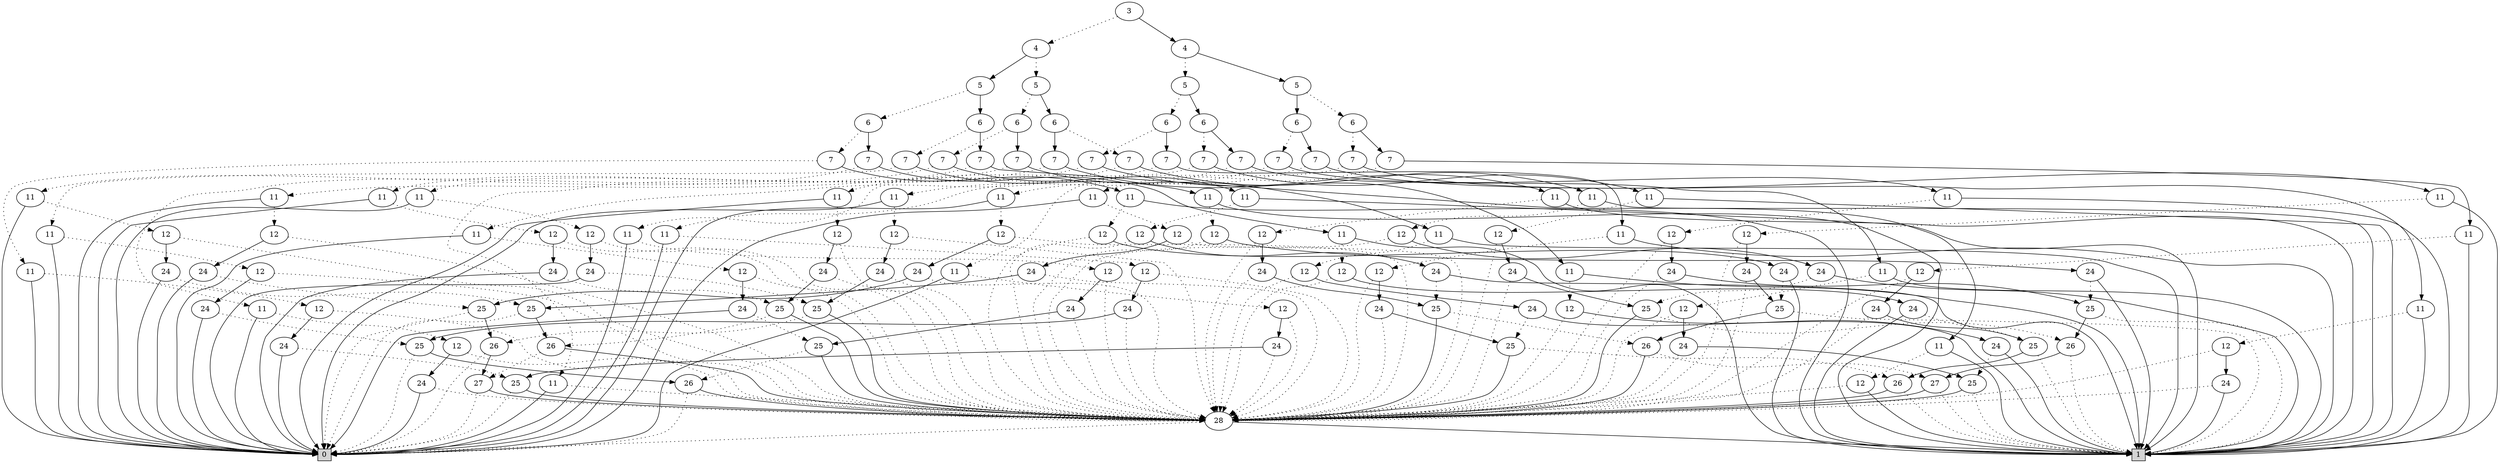 digraph G {
0 [shape=box, label="0", style=filled, shape=box, height=0.3, width=0.3];
1 [shape=box, label="1", style=filled, shape=box, height=0.3, width=0.3];
10503 [label="3"];
10503 -> 10463 [style=dotted];
10503 -> 10502 [style=filled];
10463 [label="4"];
10463 -> 10441 [style=dotted];
10463 -> 10462 [style=filled];
10441 [label="5"];
10441 -> 10428 [style=dotted];
10441 -> 10440 [style=filled];
10428 [label="6"];
10428 -> 10421 [style=dotted];
10428 -> 10427 [style=filled];
10421 [label="7"];
10421 -> 9124 [style=dotted];
10421 -> 10420 [style=filled];
9124 [label="11"];
9124 -> 9123 [style=dotted];
9124 -> 0 [style=filled];
9123 [label="12"];
9123 -> 58 [style=dotted];
9123 -> 9122 [style=filled];
58 [label="28"];
58 -> 0 [style=dotted];
58 -> 1 [style=filled];
9122 [label="24"];
9122 -> 58 [style=dotted];
9122 -> 0 [style=filled];
10420 [label="11"];
10420 -> 10419 [style=dotted];
10420 -> 1 [style=filled];
10419 [label="12"];
10419 -> 58 [style=dotted];
10419 -> 10418 [style=filled];
10418 [label="24"];
10418 -> 10417 [style=dotted];
10418 -> 1 [style=filled];
10417 [label="25"];
10417 -> 10416 [style=dotted];
10417 -> 58 [style=filled];
10416 [label="26"];
10416 -> 10415 [style=dotted];
10416 -> 58 [style=filled];
10415 [label="27"];
10415 -> 1 [style=dotted];
10415 -> 58 [style=filled];
10427 [label="7"];
10427 -> 9179 [style=dotted];
10427 -> 10426 [style=filled];
9179 [label="11"];
9179 -> 9178 [style=dotted];
9179 -> 0 [style=filled];
9178 [label="12"];
9178 -> 58 [style=dotted];
9178 -> 9177 [style=filled];
9177 [label="24"];
9177 -> 9176 [style=dotted];
9177 -> 0 [style=filled];
9176 [label="25"];
9176 -> 9175 [style=dotted];
9176 -> 58 [style=filled];
9175 [label="26"];
9175 -> 304 [style=dotted];
9175 -> 58 [style=filled];
304 [label="27"];
304 -> 0 [style=dotted];
304 -> 58 [style=filled];
10426 [label="11"];
10426 -> 10425 [style=dotted];
10426 -> 1 [style=filled];
10425 [label="12"];
10425 -> 58 [style=dotted];
10425 -> 10424 [style=filled];
10424 [label="24"];
10424 -> 10423 [style=dotted];
10424 -> 1 [style=filled];
10423 [label="25"];
10423 -> 10422 [style=dotted];
10423 -> 58 [style=filled];
10422 [label="26"];
10422 -> 1 [style=dotted];
10422 -> 58 [style=filled];
10440 [label="6"];
10440 -> 10434 [style=dotted];
10440 -> 10439 [style=filled];
10434 [label="7"];
10434 -> 9228 [style=dotted];
10434 -> 10433 [style=filled];
9228 [label="11"];
9228 -> 9227 [style=dotted];
9228 -> 0 [style=filled];
9227 [label="12"];
9227 -> 58 [style=dotted];
9227 -> 9226 [style=filled];
9226 [label="24"];
9226 -> 9225 [style=dotted];
9226 -> 0 [style=filled];
9225 [label="25"];
9225 -> 9224 [style=dotted];
9225 -> 58 [style=filled];
9224 [label="26"];
9224 -> 0 [style=dotted];
9224 -> 58 [style=filled];
10433 [label="11"];
10433 -> 10432 [style=dotted];
10433 -> 1 [style=filled];
10432 [label="12"];
10432 -> 58 [style=dotted];
10432 -> 10431 [style=filled];
10431 [label="24"];
10431 -> 10430 [style=dotted];
10431 -> 1 [style=filled];
10430 [label="25"];
10430 -> 10429 [style=dotted];
10430 -> 58 [style=filled];
10429 [label="26"];
10429 -> 1 [style=dotted];
10429 -> 10415 [style=filled];
10439 [label="7"];
10439 -> 9275 [style=dotted];
10439 -> 10438 [style=filled];
9275 [label="11"];
9275 -> 9274 [style=dotted];
9275 -> 0 [style=filled];
9274 [label="12"];
9274 -> 58 [style=dotted];
9274 -> 9273 [style=filled];
9273 [label="24"];
9273 -> 9272 [style=dotted];
9273 -> 0 [style=filled];
9272 [label="25"];
9272 -> 636 [style=dotted];
9272 -> 58 [style=filled];
636 [label="26"];
636 -> 0 [style=dotted];
636 -> 304 [style=filled];
10438 [label="11"];
10438 -> 10437 [style=dotted];
10438 -> 1 [style=filled];
10437 [label="12"];
10437 -> 58 [style=dotted];
10437 -> 10436 [style=filled];
10436 [label="24"];
10436 -> 10435 [style=dotted];
10436 -> 1 [style=filled];
10435 [label="25"];
10435 -> 1 [style=dotted];
10435 -> 58 [style=filled];
10462 [label="5"];
10462 -> 10452 [style=dotted];
10462 -> 10461 [style=filled];
10452 [label="6"];
10452 -> 10446 [style=dotted];
10452 -> 10451 [style=filled];
10446 [label="7"];
10446 -> 9317 [style=dotted];
10446 -> 10445 [style=filled];
9317 [label="11"];
9317 -> 9316 [style=dotted];
9317 -> 0 [style=filled];
9316 [label="12"];
9316 -> 58 [style=dotted];
9316 -> 9315 [style=filled];
9315 [label="24"];
9315 -> 9314 [style=dotted];
9315 -> 0 [style=filled];
9314 [label="25"];
9314 -> 0 [style=dotted];
9314 -> 58 [style=filled];
10445 [label="11"];
10445 -> 10444 [style=dotted];
10445 -> 1 [style=filled];
10444 [label="12"];
10444 -> 58 [style=dotted];
10444 -> 10443 [style=filled];
10443 [label="24"];
10443 -> 10442 [style=dotted];
10443 -> 1 [style=filled];
10442 [label="25"];
10442 -> 1 [style=dotted];
10442 -> 10416 [style=filled];
10451 [label="7"];
10451 -> 9357 [style=dotted];
10451 -> 10450 [style=filled];
9357 [label="11"];
9357 -> 9356 [style=dotted];
9357 -> 0 [style=filled];
9356 [label="12"];
9356 -> 58 [style=dotted];
9356 -> 9355 [style=filled];
9355 [label="24"];
9355 -> 9354 [style=dotted];
9355 -> 0 [style=filled];
9354 [label="25"];
9354 -> 0 [style=dotted];
9354 -> 9175 [style=filled];
10450 [label="11"];
10450 -> 10449 [style=dotted];
10450 -> 1 [style=filled];
10449 [label="12"];
10449 -> 58 [style=dotted];
10449 -> 10448 [style=filled];
10448 [label="24"];
10448 -> 10447 [style=dotted];
10448 -> 1 [style=filled];
10447 [label="25"];
10447 -> 1 [style=dotted];
10447 -> 10422 [style=filled];
10461 [label="6"];
10461 -> 10457 [style=dotted];
10461 -> 10460 [style=filled];
10457 [label="7"];
10457 -> 9398 [style=dotted];
10457 -> 10456 [style=filled];
9398 [label="11"];
9398 -> 9397 [style=dotted];
9398 -> 0 [style=filled];
9397 [label="12"];
9397 -> 58 [style=dotted];
9397 -> 9396 [style=filled];
9396 [label="24"];
9396 -> 9395 [style=dotted];
9396 -> 0 [style=filled];
9395 [label="25"];
9395 -> 0 [style=dotted];
9395 -> 9224 [style=filled];
10456 [label="11"];
10456 -> 10455 [style=dotted];
10456 -> 1 [style=filled];
10455 [label="12"];
10455 -> 58 [style=dotted];
10455 -> 10454 [style=filled];
10454 [label="24"];
10454 -> 10453 [style=dotted];
10454 -> 1 [style=filled];
10453 [label="25"];
10453 -> 1 [style=dotted];
10453 -> 10429 [style=filled];
10460 [label="7"];
10460 -> 9436 [style=dotted];
10460 -> 10459 [style=filled];
9436 [label="11"];
9436 -> 9435 [style=dotted];
9436 -> 0 [style=filled];
9435 [label="12"];
9435 -> 58 [style=dotted];
9435 -> 1973 [style=filled];
1973 [label="24"];
1973 -> 761 [style=dotted];
1973 -> 0 [style=filled];
761 [label="25"];
761 -> 0 [style=dotted];
761 -> 636 [style=filled];
10459 [label="11"];
10459 -> 10458 [style=dotted];
10459 -> 1 [style=filled];
10458 [label="12"];
10458 -> 58 [style=dotted];
10458 -> 1 [style=filled];
10502 [label="4"];
10502 -> 10482 [style=dotted];
10502 -> 10501 [style=filled];
10482 [label="5"];
10482 -> 10472 [style=dotted];
10482 -> 10481 [style=filled];
10472 [label="6"];
10472 -> 10467 [style=dotted];
10472 -> 10471 [style=filled];
10467 [label="7"];
10467 -> 9462 [style=dotted];
10467 -> 10466 [style=filled];
9462 [label="11"];
9462 -> 58 [style=dotted];
9462 -> 0 [style=filled];
10466 [label="11"];
10466 -> 10465 [style=dotted];
10466 -> 1 [style=filled];
10465 [label="12"];
10465 -> 58 [style=dotted];
10465 -> 10464 [style=filled];
10464 [label="24"];
10464 -> 58 [style=dotted];
10464 -> 10417 [style=filled];
10471 [label="7"];
10471 -> 9494 [style=dotted];
10471 -> 10470 [style=filled];
9494 [label="11"];
9494 -> 9493 [style=dotted];
9494 -> 0 [style=filled];
9493 [label="12"];
9493 -> 58 [style=dotted];
9493 -> 9492 [style=filled];
9492 [label="24"];
9492 -> 58 [style=dotted];
9492 -> 9176 [style=filled];
10470 [label="11"];
10470 -> 10469 [style=dotted];
10470 -> 1 [style=filled];
10469 [label="12"];
10469 -> 58 [style=dotted];
10469 -> 10468 [style=filled];
10468 [label="24"];
10468 -> 58 [style=dotted];
10468 -> 10423 [style=filled];
10481 [label="6"];
10481 -> 10476 [style=dotted];
10481 -> 10480 [style=filled];
10476 [label="7"];
10476 -> 9527 [style=dotted];
10476 -> 10475 [style=filled];
9527 [label="11"];
9527 -> 9526 [style=dotted];
9527 -> 0 [style=filled];
9526 [label="12"];
9526 -> 58 [style=dotted];
9526 -> 9525 [style=filled];
9525 [label="24"];
9525 -> 58 [style=dotted];
9525 -> 9225 [style=filled];
10475 [label="11"];
10475 -> 10474 [style=dotted];
10475 -> 1 [style=filled];
10474 [label="12"];
10474 -> 58 [style=dotted];
10474 -> 10473 [style=filled];
10473 [label="24"];
10473 -> 58 [style=dotted];
10473 -> 10430 [style=filled];
10480 [label="7"];
10480 -> 9559 [style=dotted];
10480 -> 10479 [style=filled];
9559 [label="11"];
9559 -> 9558 [style=dotted];
9559 -> 0 [style=filled];
9558 [label="12"];
9558 -> 58 [style=dotted];
9558 -> 9557 [style=filled];
9557 [label="24"];
9557 -> 58 [style=dotted];
9557 -> 9272 [style=filled];
10479 [label="11"];
10479 -> 10478 [style=dotted];
10479 -> 1 [style=filled];
10478 [label="12"];
10478 -> 58 [style=dotted];
10478 -> 10477 [style=filled];
10477 [label="24"];
10477 -> 58 [style=dotted];
10477 -> 10435 [style=filled];
10501 [label="5"];
10501 -> 10491 [style=dotted];
10501 -> 10500 [style=filled];
10491 [label="6"];
10491 -> 10486 [style=dotted];
10491 -> 10490 [style=filled];
10486 [label="7"];
10486 -> 9593 [style=dotted];
10486 -> 10485 [style=filled];
9593 [label="11"];
9593 -> 9592 [style=dotted];
9593 -> 0 [style=filled];
9592 [label="12"];
9592 -> 58 [style=dotted];
9592 -> 9591 [style=filled];
9591 [label="24"];
9591 -> 58 [style=dotted];
9591 -> 9314 [style=filled];
10485 [label="11"];
10485 -> 10484 [style=dotted];
10485 -> 1 [style=filled];
10484 [label="12"];
10484 -> 58 [style=dotted];
10484 -> 10483 [style=filled];
10483 [label="24"];
10483 -> 58 [style=dotted];
10483 -> 10442 [style=filled];
10490 [label="7"];
10490 -> 9625 [style=dotted];
10490 -> 10489 [style=filled];
9625 [label="11"];
9625 -> 9624 [style=dotted];
9625 -> 0 [style=filled];
9624 [label="12"];
9624 -> 58 [style=dotted];
9624 -> 9623 [style=filled];
9623 [label="24"];
9623 -> 58 [style=dotted];
9623 -> 9354 [style=filled];
10489 [label="11"];
10489 -> 10488 [style=dotted];
10489 -> 1 [style=filled];
10488 [label="12"];
10488 -> 58 [style=dotted];
10488 -> 10487 [style=filled];
10487 [label="24"];
10487 -> 58 [style=dotted];
10487 -> 10447 [style=filled];
10500 [label="6"];
10500 -> 10495 [style=dotted];
10500 -> 10499 [style=filled];
10495 [label="7"];
10495 -> 9658 [style=dotted];
10495 -> 10494 [style=filled];
9658 [label="11"];
9658 -> 9657 [style=dotted];
9658 -> 0 [style=filled];
9657 [label="12"];
9657 -> 58 [style=dotted];
9657 -> 9656 [style=filled];
9656 [label="24"];
9656 -> 58 [style=dotted];
9656 -> 9395 [style=filled];
10494 [label="11"];
10494 -> 10493 [style=dotted];
10494 -> 1 [style=filled];
10493 [label="12"];
10493 -> 58 [style=dotted];
10493 -> 10492 [style=filled];
10492 [label="24"];
10492 -> 58 [style=dotted];
10492 -> 10453 [style=filled];
10499 [label="7"];
10499 -> 9690 [style=dotted];
10499 -> 10498 [style=filled];
9690 [label="11"];
9690 -> 9689 [style=dotted];
9690 -> 0 [style=filled];
9689 [label="12"];
9689 -> 58 [style=dotted];
9689 -> 9688 [style=filled];
9688 [label="24"];
9688 -> 58 [style=dotted];
9688 -> 761 [style=filled];
10498 [label="11"];
10498 -> 10497 [style=dotted];
10498 -> 1 [style=filled];
10497 [label="12"];
10497 -> 58 [style=dotted];
10497 -> 10496 [style=filled];
10496 [label="24"];
10496 -> 58 [style=dotted];
10496 -> 1 [style=filled];
}
